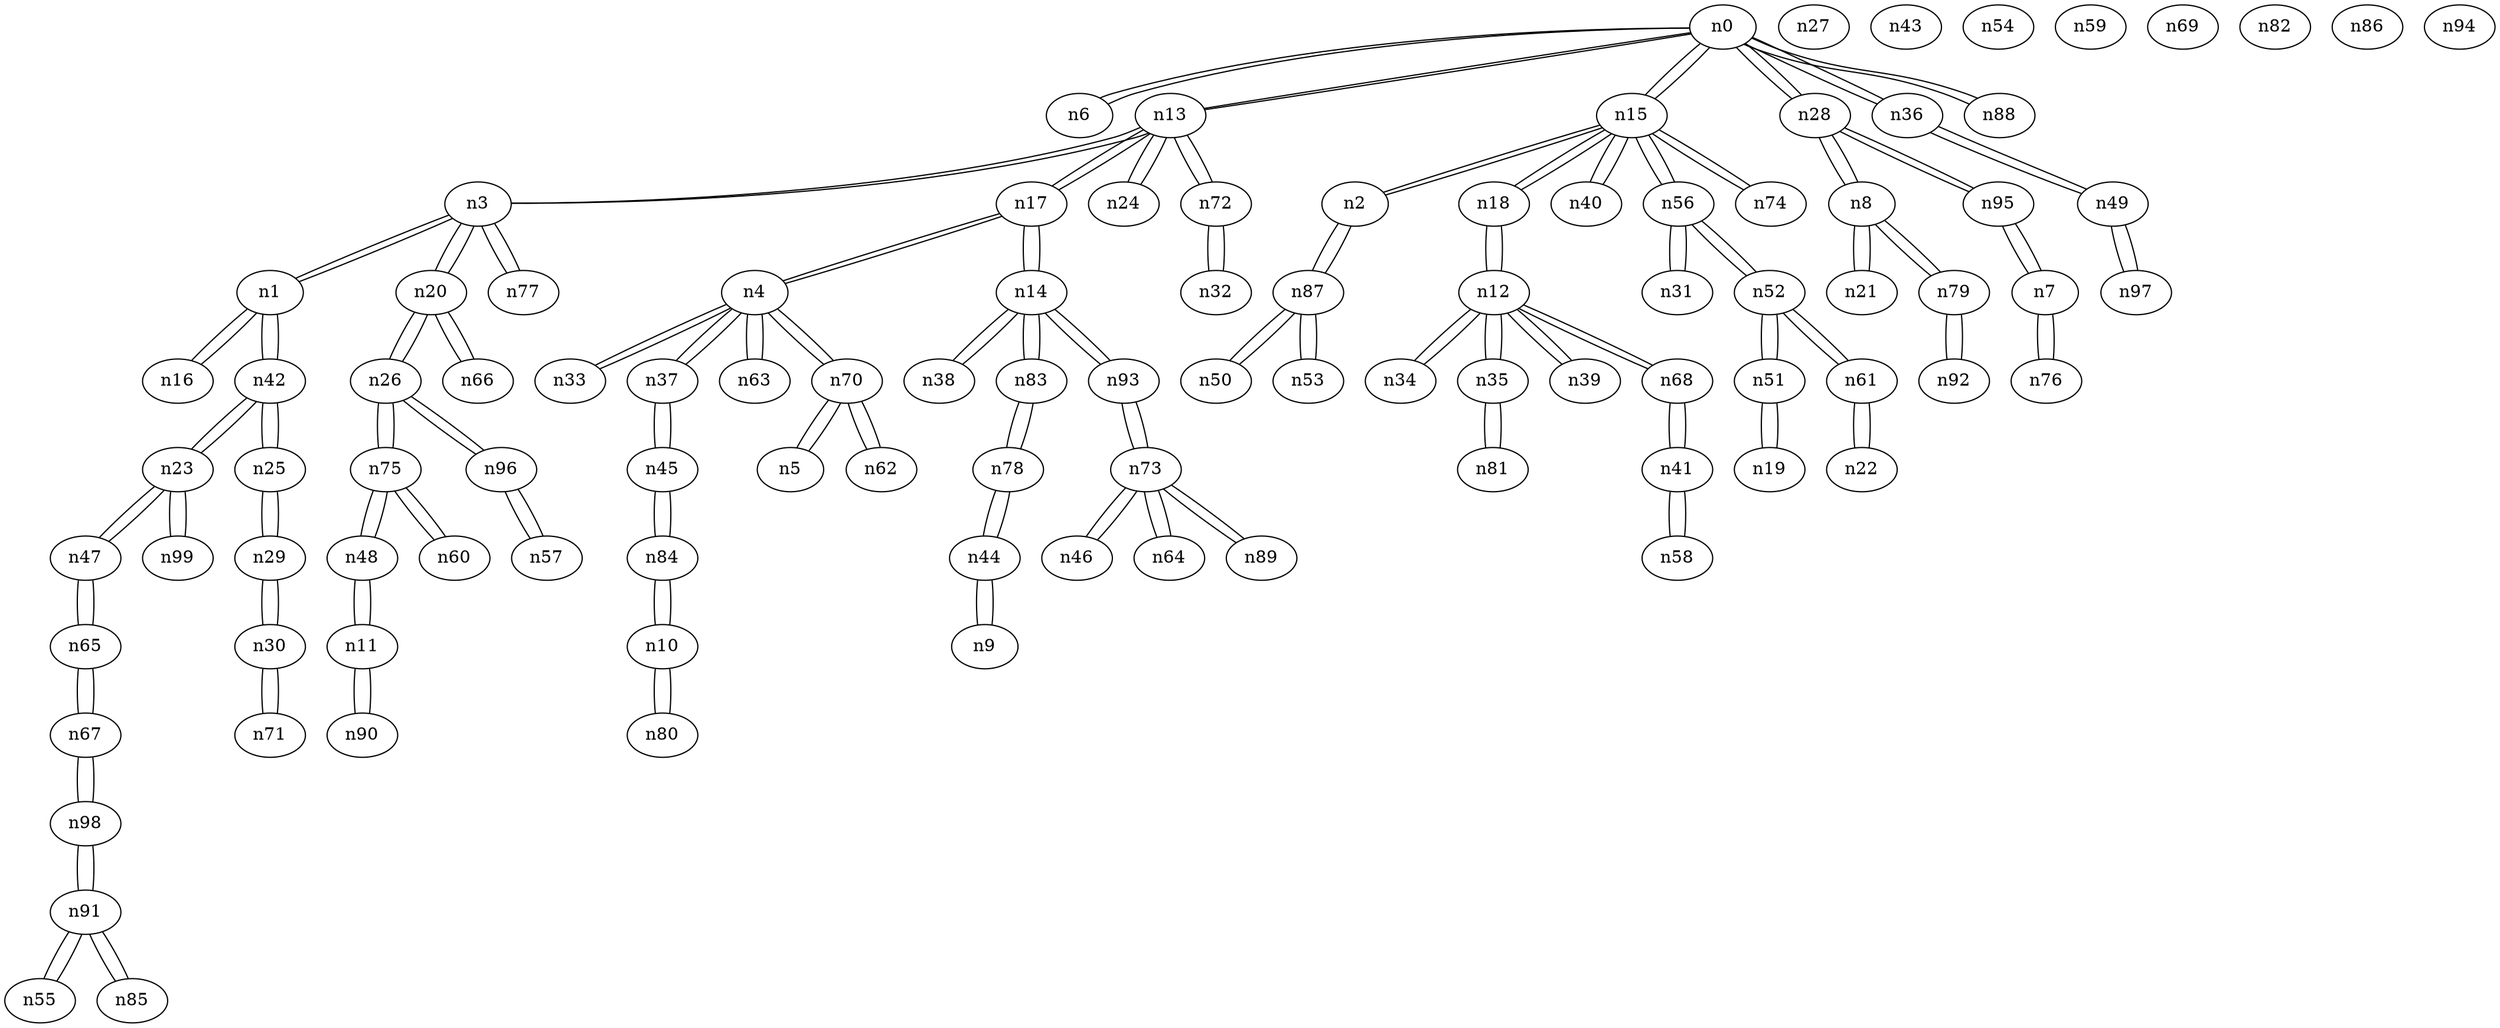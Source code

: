 graph {
n0;
n1;
n2;
n3;
n4;
n5;
n6;
n7;
n8;
n9;
n10;
n11;
n12;
n13;
n14;
n15;
n16;
n17;
n18;
n19;
n20;
n21;
n22;
n23;
n24;
n25;
n26;
n27;
n28;
n29;
n30;
n31;
n32;
n33;
n34;
n35;
n36;
n37;
n38;
n39;
n40;
n41;
n42;
n43;
n44;
n45;
n46;
n47;
n48;
n49;
n50;
n51;
n52;
n53;
n54;
n55;
n56;
n57;
n58;
n59;
n60;
n61;
n62;
n63;
n64;
n65;
n66;
n67;
n68;
n69;
n70;
n71;
n72;
n73;
n74;
n75;
n76;
n77;
n78;
n79;
n80;
n81;
n82;
n83;
n84;
n85;
n86;
n87;
n88;
n89;
n90;
n91;
n92;
n93;
n94;
n95;
n96;
n97;
n98;
n99;
n0 -- n15;
n0 -- n36;
n0 -- n13;
n0 -- n6;
n0 -- n88;
n0 -- n28;
n1 -- n3;
n1 -- n16;
n1 -- n42;
n2 -- n15;
n2 -- n87;
n3 -- n1;
n3 -- n13;
n3 -- n20;
n3 -- n77;
n4 -- n70;
n4 -- n17;
n4 -- n37;
n4 -- n63;
n4 -- n33;
n5 -- n70;
n6 -- n0;
n7 -- n76;
n7 -- n95;
n8 -- n79;
n8 -- n21;
n8 -- n28;
n9 -- n44;
n10 -- n84;
n10 -- n80;
n11 -- n48;
n11 -- n90;
n12 -- n34;
n12 -- n39;
n12 -- n18;
n12 -- n68;
n12 -- n35;
n13 -- n3;
n13 -- n0;
n13 -- n17;
n13 -- n72;
n13 -- n24;
n14 -- n38;
n14 -- n93;
n14 -- n17;
n14 -- n83;
n15 -- n56;
n15 -- n2;
n15 -- n0;
n15 -- n74;
n15 -- n18;
n15 -- n40;
n16 -- n1;
n17 -- n13;
n17 -- n14;
n17 -- n4;
n18 -- n15;
n18 -- n12;
n19 -- n51;
n20 -- n3;
n20 -- n66;
n20 -- n26;
n21 -- n8;
n22 -- n61;
n23 -- n99;
n23 -- n47;
n23 -- n42;
n24 -- n13;
n25 -- n29;
n25 -- n42;
n26 -- n75;
n26 -- n20;
n26 -- n96;
n28 -- n8;
n28 -- n0;
n28 -- n95;
n29 -- n30;
n29 -- n25;
n30 -- n29;
n30 -- n71;
n31 -- n56;
n32 -- n72;
n33 -- n4;
n34 -- n12;
n35 -- n12;
n35 -- n81;
n36 -- n0;
n36 -- n49;
n37 -- n45;
n37 -- n4;
n38 -- n14;
n39 -- n12;
n40 -- n15;
n41 -- n58;
n41 -- n68;
n42 -- n1;
n42 -- n23;
n42 -- n25;
n44 -- n9;
n44 -- n78;
n45 -- n84;
n45 -- n37;
n46 -- n73;
n47 -- n23;
n47 -- n65;
n48 -- n75;
n48 -- n11;
n49 -- n36;
n49 -- n97;
n50 -- n87;
n51 -- n19;
n51 -- n52;
n52 -- n56;
n52 -- n61;
n52 -- n51;
n53 -- n87;
n55 -- n91;
n56 -- n15;
n56 -- n52;
n56 -- n31;
n57 -- n96;
n58 -- n41;
n60 -- n75;
n61 -- n22;
n61 -- n52;
n62 -- n70;
n63 -- n4;
n64 -- n73;
n65 -- n67;
n65 -- n47;
n66 -- n20;
n67 -- n98;
n67 -- n65;
n68 -- n41;
n68 -- n12;
n70 -- n62;
n70 -- n5;
n70 -- n4;
n71 -- n30;
n72 -- n13;
n72 -- n32;
n73 -- n93;
n73 -- n46;
n73 -- n89;
n73 -- n64;
n74 -- n15;
n75 -- n60;
n75 -- n48;
n75 -- n26;
n76 -- n7;
n77 -- n3;
n78 -- n83;
n78 -- n44;
n79 -- n8;
n79 -- n92;
n80 -- n10;
n81 -- n35;
n83 -- n14;
n83 -- n78;
n84 -- n10;
n84 -- n45;
n85 -- n91;
n87 -- n2;
n87 -- n50;
n87 -- n53;
n88 -- n0;
n89 -- n73;
n90 -- n11;
n91 -- n55;
n91 -- n98;
n91 -- n85;
n92 -- n79;
n93 -- n73;
n93 -- n14;
n95 -- n7;
n95 -- n28;
n96 -- n57;
n96 -- n26;
n97 -- n49;
n98 -- n67;
n98 -- n91;
n99 -- n23;
}
